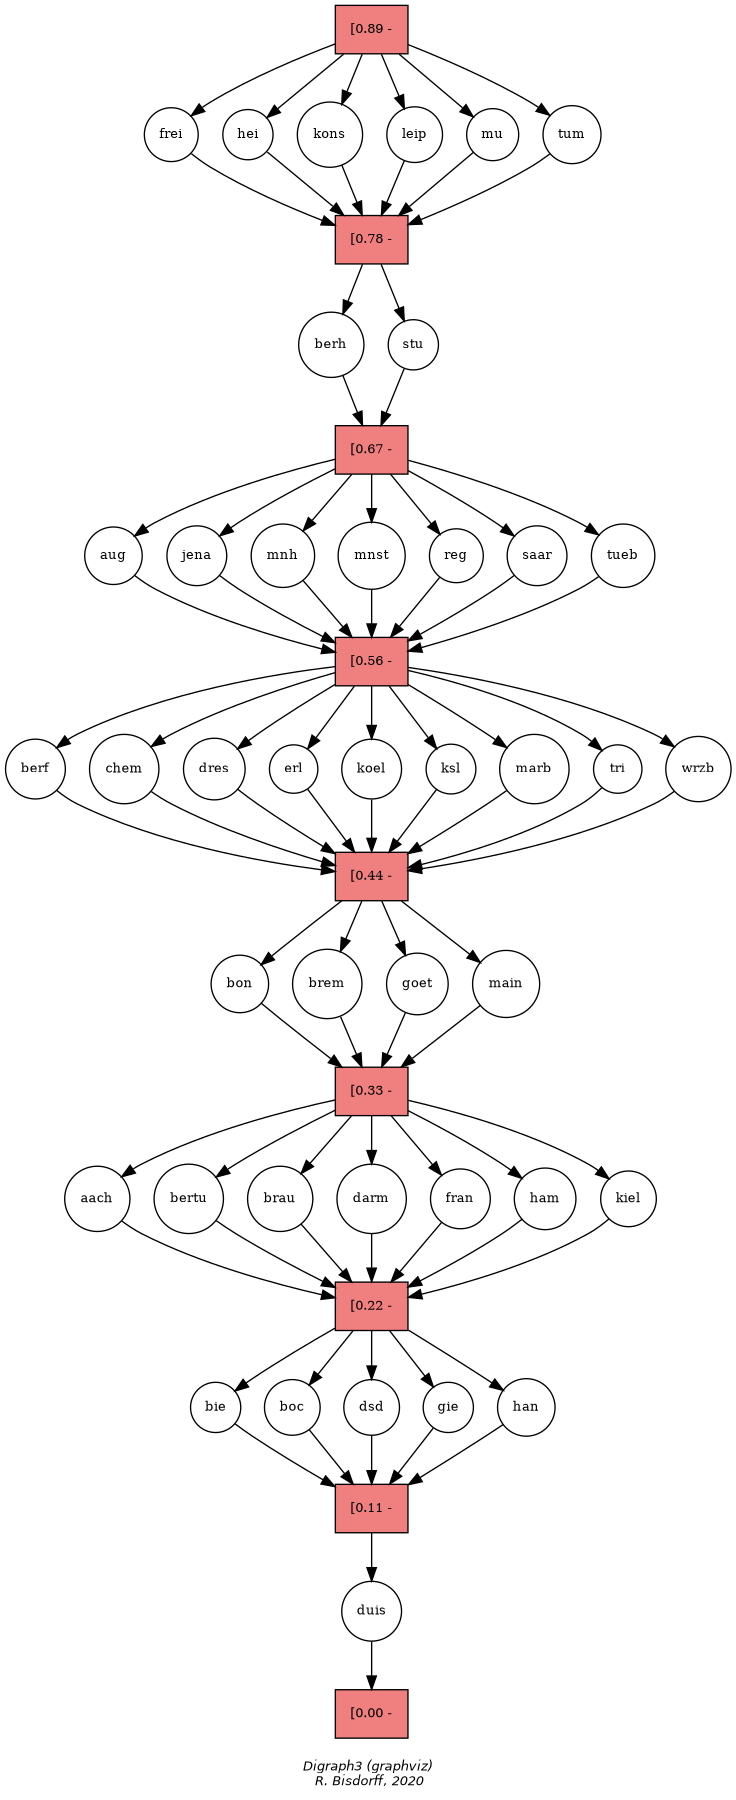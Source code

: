 digraph G {
graph [ ordering = out, fontname = "Helvetica-Oblique",
 fontsize = 12,
 label = "\nDigraph3 (graphviz)\n R. Bisdorff, 2020", size="12,12",fontsize=10];
m9 [shape = "box", fillcolor=lightcoral, style=filled, label = "[0.89 -", fontsize=10];
frei [shape = "circle", label = "frei", fontsize=10];
hei [shape = "circle", label = "hei", fontsize=10];
kons [shape = "circle", label = "kons", fontsize=10];
leip [shape = "circle", label = "leip", fontsize=10];
mu [shape = "circle", label = "mu", fontsize=10];
tum [shape = "circle", label = "tum", fontsize=10];
m8 [shape = "box", fillcolor=lightcoral, style=filled, label = "[0.78 -", fontsize=10];
berh [shape = "circle", label = "berh", fontsize=10];
stu [shape = "circle", label = "stu", fontsize=10];
m7 [shape = "box", fillcolor=lightcoral, style=filled, label = "[0.67 -", fontsize=10];
aug [shape = "circle", label = "aug", fontsize=10];
jena [shape = "circle", label = "jena", fontsize=10];
mnh [shape = "circle", label = "mnh", fontsize=10];
mnst [shape = "circle", label = "mnst", fontsize=10];
reg [shape = "circle", label = "reg", fontsize=10];
saar [shape = "circle", label = "saar", fontsize=10];
tueb [shape = "circle", label = "tueb", fontsize=10];
m6 [shape = "box", fillcolor=lightcoral, style=filled, label = "[0.56 -", fontsize=10];
berf [shape = "circle", label = "berf", fontsize=10];
chem [shape = "circle", label = "chem", fontsize=10];
dres [shape = "circle", label = "dres", fontsize=10];
erl [shape = "circle", label = "erl", fontsize=10];
koel [shape = "circle", label = "koel", fontsize=10];
ksl [shape = "circle", label = "ksl", fontsize=10];
marb [shape = "circle", label = "marb", fontsize=10];
tri [shape = "circle", label = "tri", fontsize=10];
wrzb [shape = "circle", label = "wrzb", fontsize=10];
m5 [shape = "box", fillcolor=lightcoral, style=filled, label = "[0.44 -", fontsize=10];
bon [shape = "circle", label = "bon", fontsize=10];
brem [shape = "circle", label = "brem", fontsize=10];
goet [shape = "circle", label = "goet", fontsize=10];
main [shape = "circle", label = "main", fontsize=10];
m4 [shape = "box", fillcolor=lightcoral, style=filled, label = "[0.33 -", fontsize=10];
aach [shape = "circle", label = "aach", fontsize=10];
bertu [shape = "circle", label = "bertu", fontsize=10];
brau [shape = "circle", label = "brau", fontsize=10];
darm [shape = "circle", label = "darm", fontsize=10];
fran [shape = "circle", label = "fran", fontsize=10];
ham [shape = "circle", label = "ham", fontsize=10];
kiel [shape = "circle", label = "kiel", fontsize=10];
m3 [shape = "box", fillcolor=lightcoral, style=filled, label = "[0.22 -", fontsize=10];
bie [shape = "circle", label = "bie", fontsize=10];
boc [shape = "circle", label = "boc", fontsize=10];
dsd [shape = "circle", label = "dsd", fontsize=10];
gie [shape = "circle", label = "gie", fontsize=10];
han [shape = "circle", label = "han", fontsize=10];
m2 [shape = "box", fillcolor=lightcoral, style=filled, label = "[0.11 -", fontsize=10];
duis [shape = "circle", label = "duis", fontsize=10];
m1 [shape = "box", fillcolor=lightcoral, style=filled, label = "[0.00 -", fontsize=10];
m1 [shape = "box", fillcolor=lightcoral, style=filled, label = "[0.00 -", fontsize=10];
{ rank = 17; frei; kons; tum; }
{ rank = 16; m9; }
{ rank = 15; aug; berh; frei; hei; kons; ksl; leip; mnh; mu; stu; }
{ rank = 14; m8; }
{ rank = 13; aug; ksl; mnh; saar; tueb; }
{ rank = 12; m7; }
{ rank = 11; aug; berf; dres; jena; ksl; marb; mnh; mnst; reg; saar; wrzb; }
{ rank = 10; m6; }
{ rank = 9; berf; bon; chem; darm; erl; koel; main; tri; }
{ rank = 8; m5; }
{ rank = 7; aach; bertu; brau; brem; darm; fran; goet; kiel; }
{ rank = 6; m4; }
{ rank = 5; bertu; boc; darm; dsd; fran; gie; ham; }
{ rank = 4; m3; }
{ rank = 3; bie; han; }
{ rank = 2; m2; }
{ rank = 1; duis; }
m9-> frei [style="setlinewidth(1)",color=black] ;
m9-> hei [style="setlinewidth(1)",color=black] ;
m9-> kons [style="setlinewidth(1)",color=black] ;
m9-> leip [style="setlinewidth(1)",color=black] ;
m9-> mu [style="setlinewidth(1)",color=black] ;
m9-> tum [style="setlinewidth(1)",color=black] ;
frei-> m8 [style="setlinewidth(1)",color=black] ;
hei-> m8 [style="setlinewidth(1)",color=black] ;
kons-> m8 [style="setlinewidth(1)",color=black] ;
leip-> m8 [style="setlinewidth(1)",color=black] ;
mu-> m8 [style="setlinewidth(1)",color=black] ;
tum-> m8 [style="setlinewidth(1)",color=black] ;
m8-> berh [style="setlinewidth(1)",color=black] ;
m8-> stu [style="setlinewidth(1)",color=black] ;
berh-> m7 [style="setlinewidth(1)",color=black] ;
stu-> m7 [style="setlinewidth(1)",color=black] ;
m7-> aug [style="setlinewidth(1)",color=black] ;
m7-> jena [style="setlinewidth(1)",color=black] ;
m7-> mnh [style="setlinewidth(1)",color=black] ;
m7-> mnst [style="setlinewidth(1)",color=black] ;
m7-> reg [style="setlinewidth(1)",color=black] ;
m7-> saar [style="setlinewidth(1)",color=black] ;
m7-> tueb [style="setlinewidth(1)",color=black] ;
aug-> m6 [style="setlinewidth(1)",color=black] ;
jena-> m6 [style="setlinewidth(1)",color=black] ;
mnh-> m6 [style="setlinewidth(1)",color=black] ;
mnst-> m6 [style="setlinewidth(1)",color=black] ;
reg-> m6 [style="setlinewidth(1)",color=black] ;
saar-> m6 [style="setlinewidth(1)",color=black] ;
tueb-> m6 [style="setlinewidth(1)",color=black] ;
m6-> berf [style="setlinewidth(1)",color=black] ;
m6-> chem [style="setlinewidth(1)",color=black] ;
m6-> dres [style="setlinewidth(1)",color=black] ;
m6-> erl [style="setlinewidth(1)",color=black] ;
m6-> koel [style="setlinewidth(1)",color=black] ;
m6-> ksl [style="setlinewidth(1)",color=black] ;
m6-> marb [style="setlinewidth(1)",color=black] ;
m6-> tri [style="setlinewidth(1)",color=black] ;
m6-> wrzb [style="setlinewidth(1)",color=black] ;
berf-> m5 [style="setlinewidth(1)",color=black] ;
chem-> m5 [style="setlinewidth(1)",color=black] ;
dres-> m5 [style="setlinewidth(1)",color=black] ;
erl-> m5 [style="setlinewidth(1)",color=black] ;
koel-> m5 [style="setlinewidth(1)",color=black] ;
ksl-> m5 [style="setlinewidth(1)",color=black] ;
marb-> m5 [style="setlinewidth(1)",color=black] ;
tri-> m5 [style="setlinewidth(1)",color=black] ;
wrzb-> m5 [style="setlinewidth(1)",color=black] ;
m5-> bon [style="setlinewidth(1)",color=black] ;
m5-> brem [style="setlinewidth(1)",color=black] ;
m5-> goet [style="setlinewidth(1)",color=black] ;
m5-> main [style="setlinewidth(1)",color=black] ;
bon-> m4 [style="setlinewidth(1)",color=black] ;
brem-> m4 [style="setlinewidth(1)",color=black] ;
goet-> m4 [style="setlinewidth(1)",color=black] ;
main-> m4 [style="setlinewidth(1)",color=black] ;
m4-> aach [style="setlinewidth(1)",color=black] ;
m4-> bertu [style="setlinewidth(1)",color=black] ;
m4-> brau [style="setlinewidth(1)",color=black] ;
m4-> darm [style="setlinewidth(1)",color=black] ;
m4-> fran [style="setlinewidth(1)",color=black] ;
m4-> ham [style="setlinewidth(1)",color=black] ;
m4-> kiel [style="setlinewidth(1)",color=black] ;
aach-> m3 [style="setlinewidth(1)",color=black] ;
bertu-> m3 [style="setlinewidth(1)",color=black] ;
brau-> m3 [style="setlinewidth(1)",color=black] ;
darm-> m3 [style="setlinewidth(1)",color=black] ;
fran-> m3 [style="setlinewidth(1)",color=black] ;
ham-> m3 [style="setlinewidth(1)",color=black] ;
kiel-> m3 [style="setlinewidth(1)",color=black] ;
m3-> bie [style="setlinewidth(1)",color=black] ;
m3-> boc [style="setlinewidth(1)",color=black] ;
m3-> dsd [style="setlinewidth(1)",color=black] ;
m3-> gie [style="setlinewidth(1)",color=black] ;
m3-> han [style="setlinewidth(1)",color=black] ;
bie-> m2 [style="setlinewidth(1)",color=black] ;
boc-> m2 [style="setlinewidth(1)",color=black] ;
dsd-> m2 [style="setlinewidth(1)",color=black] ;
gie-> m2 [style="setlinewidth(1)",color=black] ;
han-> m2 [style="setlinewidth(1)",color=black] ;
m2-> duis [style="setlinewidth(1)",color=black] ;
duis-> m1 [style="setlinewidth(1)",color=black] ;
}
 
